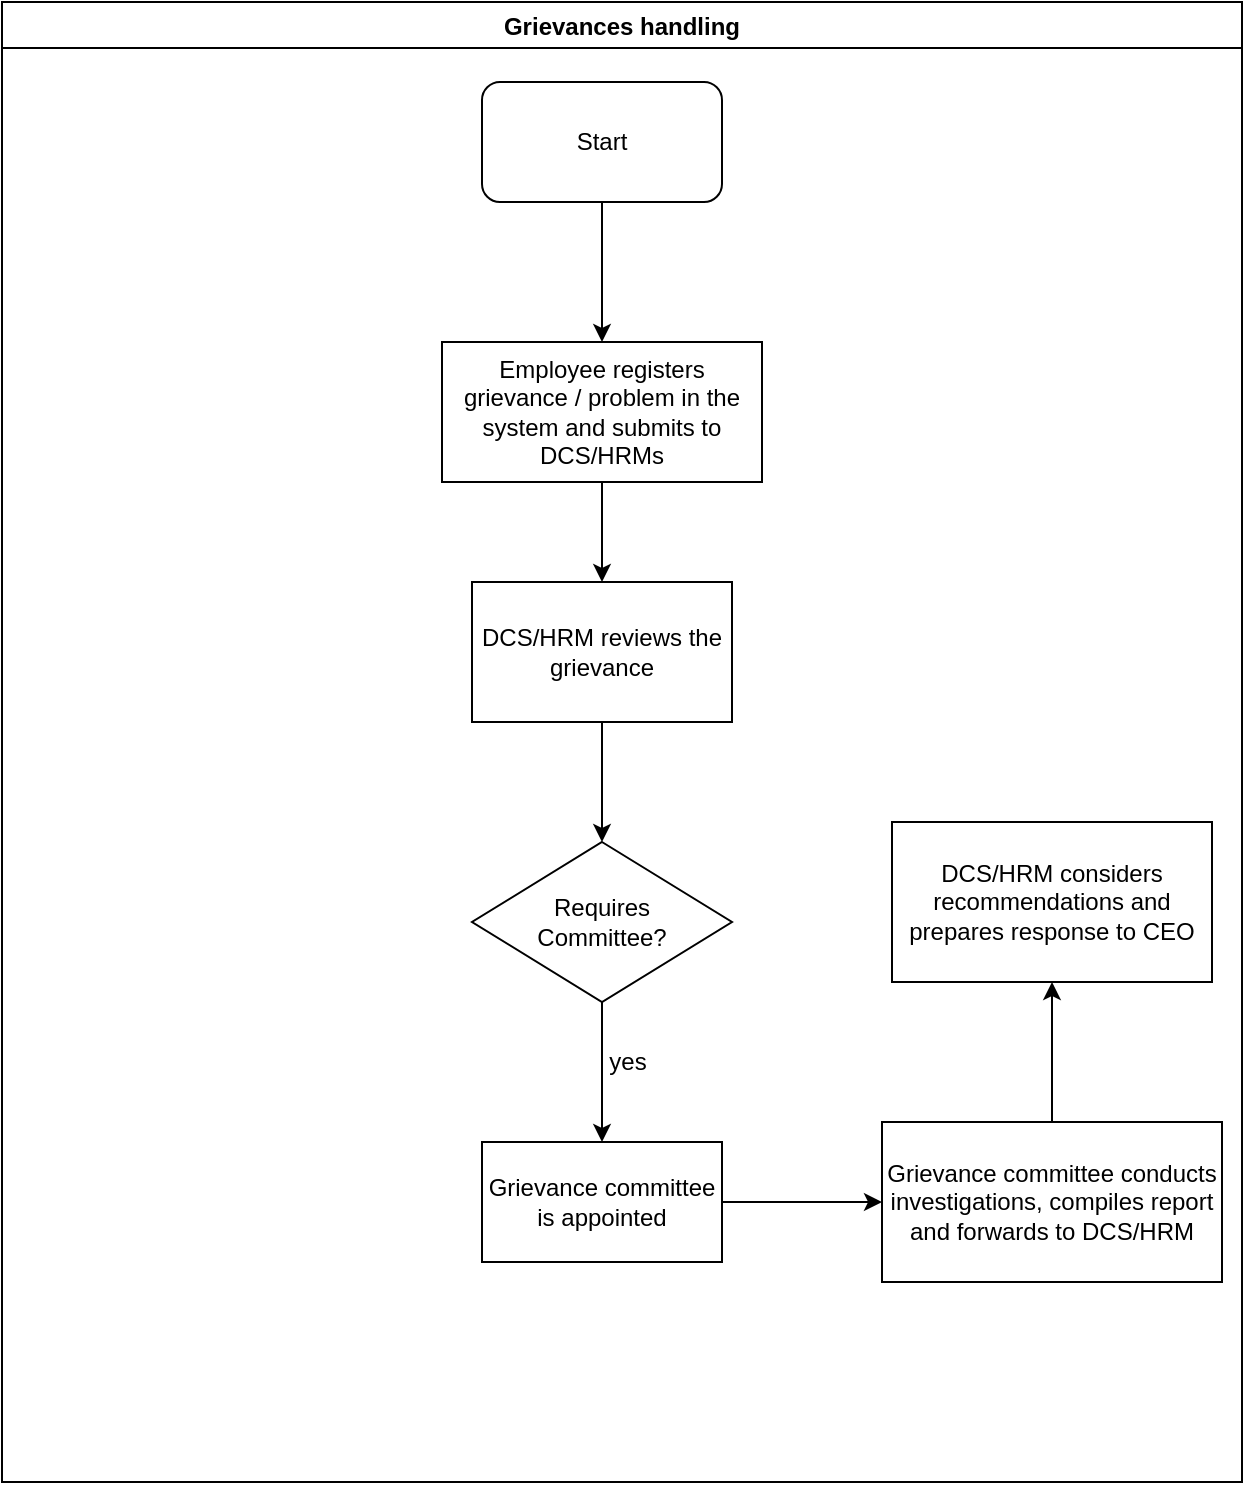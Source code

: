 <mxfile version="14.9.3" type="github">
  <diagram id="RBxbnGtT7s4qhol64Fa-" name="Page-1">
    <mxGraphModel dx="1038" dy="508" grid="1" gridSize="10" guides="1" tooltips="1" connect="1" arrows="1" fold="1" page="1" pageScale="1" pageWidth="1169" pageHeight="827" math="0" shadow="0">
      <root>
        <mxCell id="0" />
        <mxCell id="1" parent="0" />
        <mxCell id="Du5uzGh4PVikDXq3MupA-1" value="Grievances handling" style="swimlane;" vertex="1" parent="1">
          <mxGeometry x="10" y="10" width="620" height="740" as="geometry" />
        </mxCell>
        <mxCell id="Du5uzGh4PVikDXq3MupA-2" value="Start" style="rounded=1;whiteSpace=wrap;html=1;" vertex="1" parent="Du5uzGh4PVikDXq3MupA-1">
          <mxGeometry x="240" y="40" width="120" height="60" as="geometry" />
        </mxCell>
        <mxCell id="Du5uzGh4PVikDXq3MupA-7" value="" style="edgeStyle=orthogonalEdgeStyle;rounded=0;orthogonalLoop=1;jettySize=auto;html=1;" edge="1" parent="Du5uzGh4PVikDXq3MupA-1" source="Du5uzGh4PVikDXq3MupA-5" target="Du5uzGh4PVikDXq3MupA-6">
          <mxGeometry relative="1" as="geometry" />
        </mxCell>
        <mxCell id="Du5uzGh4PVikDXq3MupA-5" value="&lt;span lang=&quot;EN-GB&quot;&gt;Employee registers grievance / problem in the system and submits to DCS/HRMs&lt;/span&gt;" style="rounded=0;whiteSpace=wrap;html=1;" vertex="1" parent="Du5uzGh4PVikDXq3MupA-1">
          <mxGeometry x="220" y="170" width="160" height="70" as="geometry" />
        </mxCell>
        <mxCell id="Du5uzGh4PVikDXq3MupA-4" value="" style="edgeStyle=orthogonalEdgeStyle;rounded=0;orthogonalLoop=1;jettySize=auto;html=1;" edge="1" parent="Du5uzGh4PVikDXq3MupA-1" source="Du5uzGh4PVikDXq3MupA-2" target="Du5uzGh4PVikDXq3MupA-5">
          <mxGeometry relative="1" as="geometry">
            <mxPoint x="300" y="180" as="targetPoint" />
          </mxGeometry>
        </mxCell>
        <mxCell id="Du5uzGh4PVikDXq3MupA-9" value="" style="edgeStyle=orthogonalEdgeStyle;rounded=0;orthogonalLoop=1;jettySize=auto;html=1;" edge="1" parent="Du5uzGh4PVikDXq3MupA-1" source="Du5uzGh4PVikDXq3MupA-6" target="Du5uzGh4PVikDXq3MupA-8">
          <mxGeometry relative="1" as="geometry" />
        </mxCell>
        <mxCell id="Du5uzGh4PVikDXq3MupA-6" value="&lt;span lang=&quot;EN-GB&quot;&gt;DCS/HRM reviews the grievance &lt;br&gt;&lt;/span&gt;" style="whiteSpace=wrap;html=1;rounded=0;" vertex="1" parent="Du5uzGh4PVikDXq3MupA-1">
          <mxGeometry x="235" y="290" width="130" height="70" as="geometry" />
        </mxCell>
        <mxCell id="Du5uzGh4PVikDXq3MupA-11" value="" style="edgeStyle=orthogonalEdgeStyle;rounded=0;orthogonalLoop=1;jettySize=auto;html=1;" edge="1" parent="Du5uzGh4PVikDXq3MupA-1" source="Du5uzGh4PVikDXq3MupA-8" target="Du5uzGh4PVikDXq3MupA-10">
          <mxGeometry relative="1" as="geometry" />
        </mxCell>
        <mxCell id="Du5uzGh4PVikDXq3MupA-8" value="&lt;div&gt;Requires&lt;/div&gt;&lt;div&gt;Committee?&lt;br&gt;&lt;/div&gt;" style="rhombus;whiteSpace=wrap;html=1;rounded=0;" vertex="1" parent="Du5uzGh4PVikDXq3MupA-1">
          <mxGeometry x="235" y="420" width="130" height="80" as="geometry" />
        </mxCell>
        <mxCell id="Du5uzGh4PVikDXq3MupA-15" value="" style="edgeStyle=orthogonalEdgeStyle;rounded=0;orthogonalLoop=1;jettySize=auto;html=1;" edge="1" parent="Du5uzGh4PVikDXq3MupA-1" source="Du5uzGh4PVikDXq3MupA-10" target="Du5uzGh4PVikDXq3MupA-14">
          <mxGeometry relative="1" as="geometry" />
        </mxCell>
        <mxCell id="Du5uzGh4PVikDXq3MupA-10" value="Grievance committee is appointed" style="whiteSpace=wrap;html=1;rounded=0;" vertex="1" parent="Du5uzGh4PVikDXq3MupA-1">
          <mxGeometry x="240" y="570" width="120" height="60" as="geometry" />
        </mxCell>
        <mxCell id="Du5uzGh4PVikDXq3MupA-12" value="yes" style="text;html=1;strokeColor=none;fillColor=none;align=center;verticalAlign=middle;whiteSpace=wrap;rounded=0;" vertex="1" parent="Du5uzGh4PVikDXq3MupA-1">
          <mxGeometry x="293" y="520" width="40" height="20" as="geometry" />
        </mxCell>
        <mxCell id="Du5uzGh4PVikDXq3MupA-17" value="" style="edgeStyle=orthogonalEdgeStyle;rounded=0;orthogonalLoop=1;jettySize=auto;html=1;" edge="1" parent="Du5uzGh4PVikDXq3MupA-1" source="Du5uzGh4PVikDXq3MupA-14" target="Du5uzGh4PVikDXq3MupA-16">
          <mxGeometry relative="1" as="geometry" />
        </mxCell>
        <mxCell id="Du5uzGh4PVikDXq3MupA-14" value="&lt;span lang=&quot;EN-GB&quot;&gt;Grievance committee conducts investigations, compiles report and forwards to DCS/HRM&lt;/span&gt;" style="rounded=0;whiteSpace=wrap;html=1;" vertex="1" parent="Du5uzGh4PVikDXq3MupA-1">
          <mxGeometry x="440" y="560" width="170" height="80" as="geometry" />
        </mxCell>
        <mxCell id="Du5uzGh4PVikDXq3MupA-16" value="&lt;span lang=&quot;EN-GB&quot;&gt;DCS/HRM considers recommendations and prepares response to CEO&lt;/span&gt;" style="whiteSpace=wrap;html=1;rounded=0;" vertex="1" parent="Du5uzGh4PVikDXq3MupA-1">
          <mxGeometry x="445" y="410" width="160" height="80" as="geometry" />
        </mxCell>
      </root>
    </mxGraphModel>
  </diagram>
</mxfile>
